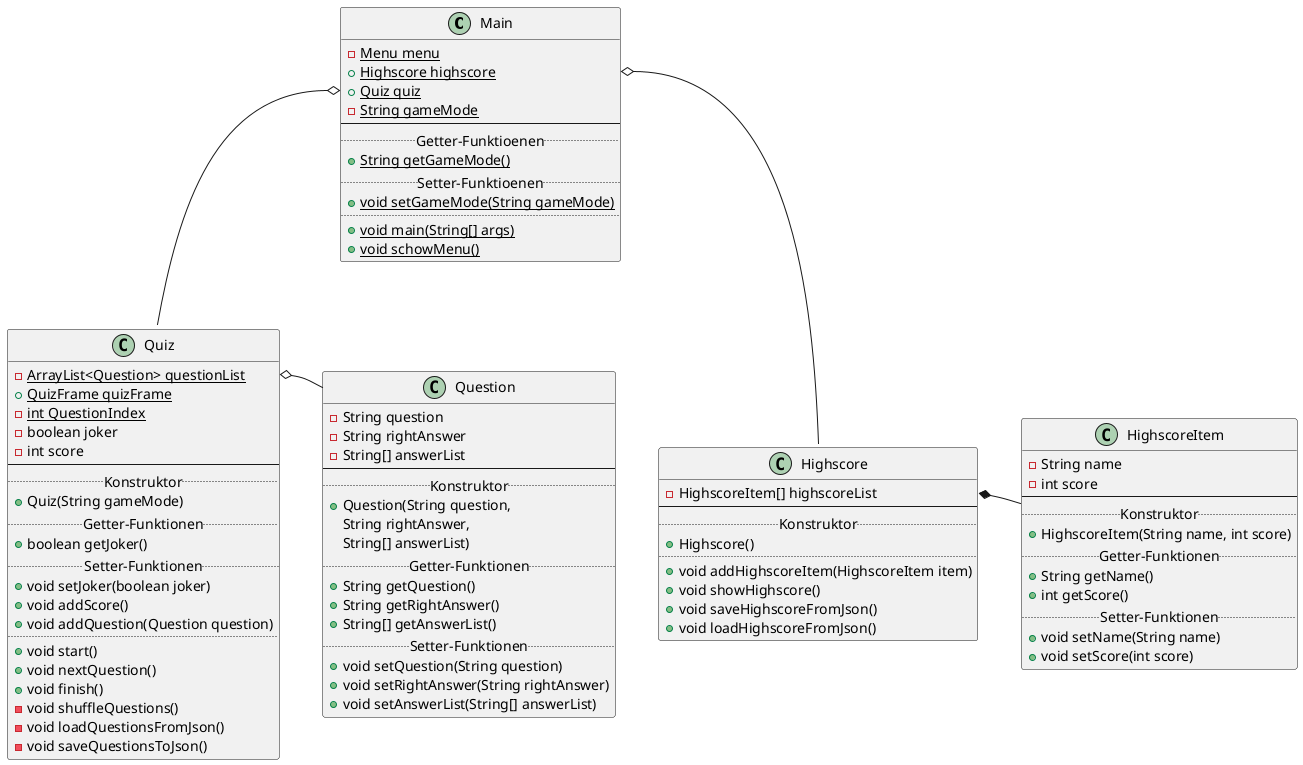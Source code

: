 @startuml
Main::Quiz o-- Quiz
Quiz::Question o- Question
Main::Highscore o-- Highscore
Highscore::HighscoreItem *- HighscoreItem
class Main {
-{static}Menu menu
+{static}Highscore highscore
+{static}Quiz quiz
-{static}String gameMode
--
..Getter-Funktioenen..
+{static}String getGameMode()
..Setter-Funktioenen..
+{static}void setGameMode(String gameMode)
..
+{static}void main(String[] args)
+{static}void schowMenu()
}
class Quiz {
-{static}ArrayList<Question> questionList
+{static}QuizFrame quizFrame
-{static}int QuestionIndex
-boolean joker
-int score
--
..Konstruktor..
+Quiz(String gameMode)
..Getter-Funktionen..
+boolean getJoker()
..Setter-Funktionen..
+void setJoker(boolean joker)
+void addScore()
+void addQuestion(Question question)
..
+void start()
+void nextQuestion()
+void finish()
-void shuffleQuestions()
-void loadQuestionsFromJson()
-void saveQuestionsToJson()
}
class Question {
-String question
-String rightAnswer
-String[] answerList
--
..Konstruktor..
+Question(String question,
String rightAnswer,
String[] answerList)
..Getter-Funktionen..
+String getQuestion()
+String getRightAnswer()
+String[] getAnswerList()
..Setter-Funktionen..
+void setQuestion(String question)
+void setRightAnswer(String rightAnswer)
+void setAnswerList(String[] answerList)
}
class Highscore {
-HighscoreItem[] highscoreList
--
..Konstruktor..
+Highscore()
..
+void addHighscoreItem(HighscoreItem item)
+void showHighscore()
+void saveHighscoreFromJson()
+void loadHighscoreFromJson()
}
class HighscoreItem {
-String name
-int score
--
..Konstruktor..
+HighscoreItem(String name, int score)
..Getter-Funktionen..
+String getName()
+int getScore()
..Setter-Funktionen..
+void setName(String name)
+void setScore(int score)
}
@enduml